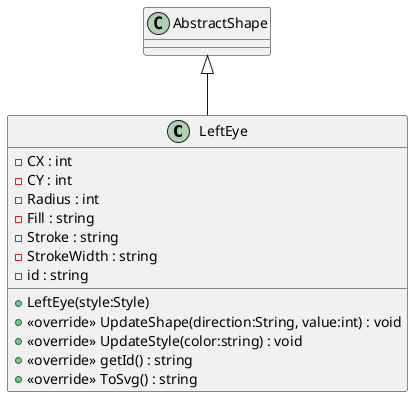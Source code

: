 @startuml
class LeftEye {
    - CX : int
    - CY : int
    - Radius : int
    - Fill : string
    - Stroke : string
    - StrokeWidth : string
    - id : string
    + LeftEye(style:Style)
    + <<override>> UpdateShape(direction:String, value:int) : void
    + <<override>> UpdateStyle(color:string) : void
    + <<override>> getId() : string
    + <<override>> ToSvg() : string
}
AbstractShape <|-- LeftEye
@enduml
